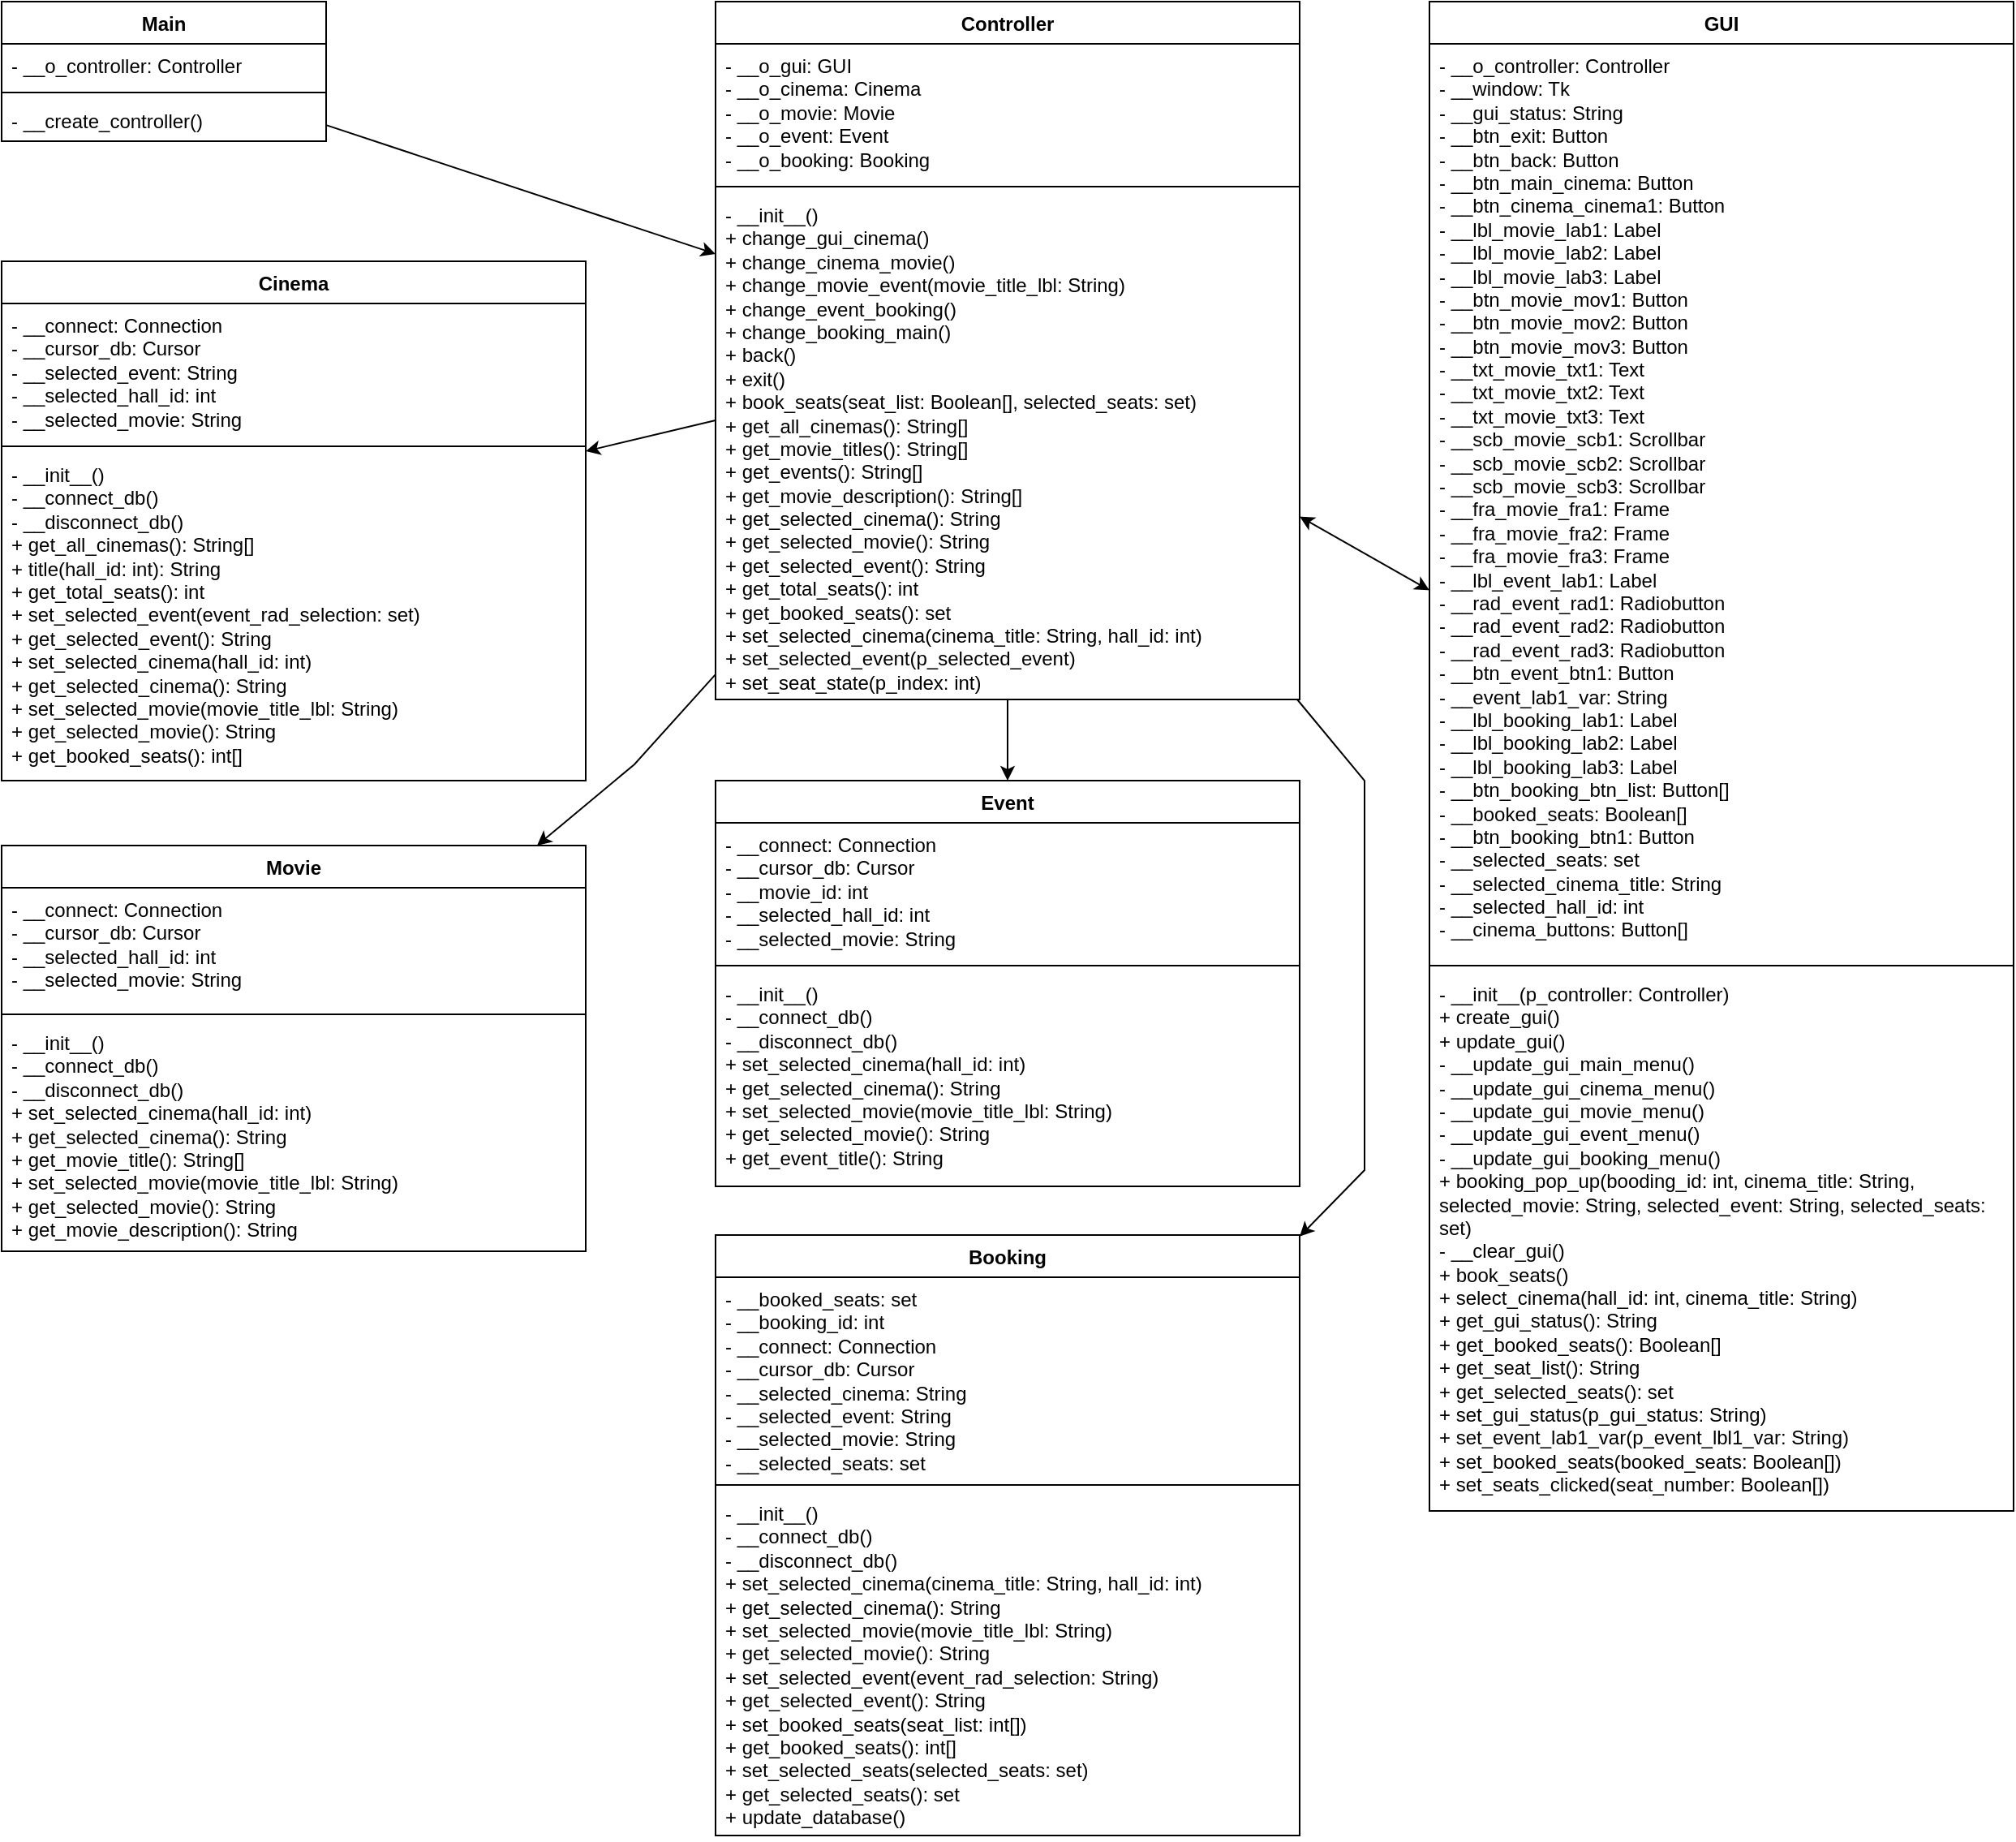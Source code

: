 <mxfile version="20.5.3" type="embed"><diagram id="C5RBs43oDa-KdzZeNtuy" name="Page-1"><mxGraphModel dx="884" dy="758" grid="1" gridSize="10" guides="1" tooltips="1" connect="1" arrows="1" fold="1" page="1" pageScale="1" pageWidth="1300" pageHeight="1200" math="0" shadow="0"><root><mxCell id="WIyWlLk6GJQsqaUBKTNV-0"/><mxCell id="WIyWlLk6GJQsqaUBKTNV-1" parent="WIyWlLk6GJQsqaUBKTNV-0"/><mxCell id="kE-SQpUTUfHKzQzaQdZS-10" value="Controller" style="swimlane;fontStyle=1;align=center;verticalAlign=top;childLayout=stackLayout;horizontal=1;startSize=26;horizontalStack=0;resizeParent=1;resizeParentMax=0;resizeLast=0;collapsible=1;marginBottom=0;whiteSpace=wrap;html=1;" parent="WIyWlLk6GJQsqaUBKTNV-1" vertex="1"><mxGeometry x="480" y="40" width="360" height="430" as="geometry"><mxRectangle x="280" y="40" width="100" height="30" as="alternateBounds"/></mxGeometry></mxCell><mxCell id="kE-SQpUTUfHKzQzaQdZS-11" value="- __o_gui: GUI&lt;br&gt;- __o_cinema: Cinema&lt;br&gt;- __o_movie: Movie&lt;br&gt;- __o_event: Event&lt;br&gt;- __o_booking: Booking" style="text;strokeColor=none;fillColor=none;align=left;verticalAlign=top;spacingLeft=4;spacingRight=4;overflow=hidden;rotatable=0;points=[[0,0.5],[1,0.5]];portConstraint=eastwest;whiteSpace=wrap;html=1;" parent="kE-SQpUTUfHKzQzaQdZS-10" vertex="1"><mxGeometry y="26" width="360" height="84" as="geometry"/></mxCell><mxCell id="kE-SQpUTUfHKzQzaQdZS-12" value="" style="line;strokeWidth=1;fillColor=none;align=left;verticalAlign=middle;spacingTop=-1;spacingLeft=3;spacingRight=3;rotatable=0;labelPosition=right;points=[];portConstraint=eastwest;strokeColor=inherit;" parent="kE-SQpUTUfHKzQzaQdZS-10" vertex="1"><mxGeometry y="110" width="360" height="8" as="geometry"/></mxCell><mxCell id="kE-SQpUTUfHKzQzaQdZS-13" value="- __init__()&lt;br&gt;+ change_gui_cinema()&lt;br&gt;+ change_cinema_movie()&lt;br&gt;+ change_movie_event(movie_title_lbl: String)&lt;br&gt;+ change_event_booking()&lt;br&gt;+ change_booking_main()&lt;br&gt;+ back()&lt;br&gt;+ exit()&lt;br&gt;+ book_seats(seat_list: Boolean[], selected_seats: set)&lt;br&gt;+ get_all_cinemas(): String[]&lt;br&gt;+ get_movie_titles(): String[]&lt;br&gt;+ get_events(): String[]&lt;br&gt;+ get_movie_description(): String[]&lt;br&gt;+ get_selected_cinema(): String&lt;br&gt;+ get_selected_movie(): String&lt;br&gt;+ get_selected_event(): String&lt;br&gt;+ get_total_seats(): int&lt;br&gt;+ get_booked_seats(): set&lt;br&gt;+ set_selected_cinema(cinema_title: String, hall_id: int)&lt;br&gt;+ set_selected_event(p_selected_event)&lt;br&gt;+ set_seat_state(p_index: int)" style="text;strokeColor=none;fillColor=none;align=left;verticalAlign=top;spacingLeft=4;spacingRight=4;overflow=hidden;rotatable=0;points=[[0,0.5],[1,0.5]];portConstraint=eastwest;whiteSpace=wrap;html=1;" parent="kE-SQpUTUfHKzQzaQdZS-10" vertex="1"><mxGeometry y="118" width="360" height="312" as="geometry"/></mxCell><mxCell id="kE-SQpUTUfHKzQzaQdZS-14" value="GUI" style="swimlane;fontStyle=1;align=center;verticalAlign=top;childLayout=stackLayout;horizontal=1;startSize=26;horizontalStack=0;resizeParent=1;resizeParentMax=0;resizeLast=0;collapsible=1;marginBottom=0;whiteSpace=wrap;html=1;" parent="WIyWlLk6GJQsqaUBKTNV-1" vertex="1"><mxGeometry x="920" y="40" width="360" height="930" as="geometry"><mxRectangle x="520" y="40" width="60" height="30" as="alternateBounds"/></mxGeometry></mxCell><mxCell id="kE-SQpUTUfHKzQzaQdZS-15" value="- __o_controller: Controller&lt;br&gt;- __window: Tk&lt;br&gt;- __gui_status: String&lt;br&gt;- __btn_exit: Button&lt;br&gt;- __btn_back: Button&lt;br&gt;- __btn_main_cinema: Button&lt;br&gt;- __btn_cinema_cinema1: Button&lt;br&gt;- __lbl_movie_lab1: Label&lt;br&gt;- __lbl_movie_lab2: Label&lt;br&gt;- __lbl_movie_lab3: Label&lt;br&gt;- __btn_movie_mov1: Button&lt;br&gt;- __btn_movie_mov2: Button&lt;br&gt;- __btn_movie_mov3: Button&lt;br&gt;- __txt_movie_txt1: Text&lt;br&gt;- __txt_movie_txt2: Text&lt;br&gt;- __txt_movie_txt3: Text&lt;br&gt;- __scb_movie_scb1: Scrollbar&lt;br&gt;- __scb_movie_scb2: Scrollbar&lt;br&gt;- __scb_movie_scb3: Scrollbar&lt;br&gt;- __fra_movie_fra1: Frame&lt;br&gt;- __fra_movie_fra2: Frame&lt;br&gt;- __fra_movie_fra3: Frame&lt;br&gt;- __lbl_event_lab1: Label&lt;br&gt;- __rad_event_rad1: Radiobutton&lt;br&gt;- __rad_event_rad2: Radiobutton&lt;br&gt;- __rad_event_rad3: Radiobutton&lt;br&gt;- __btn_event_btn1: Button&lt;br&gt;- __event_lab1_var: String&lt;br&gt;- __lbl_booking_lab1: Label&lt;br&gt;- __lbl_booking_lab2: Label&lt;br&gt;- __lbl_booking_lab3: Label&lt;br&gt;- __btn_booking_btn_list: Button[]&lt;br&gt;- __booked_seats: Boolean[]&lt;br&gt;- __btn_booking_btn1: Button&lt;br&gt;- __selected_seats: set&lt;br&gt;- __selected_cinema_title: String&lt;br&gt;- __selected_hall_id: int&lt;br&gt;- __cinema_buttons: Button[]" style="text;strokeColor=none;fillColor=none;align=left;verticalAlign=top;spacingLeft=4;spacingRight=4;overflow=hidden;rotatable=0;points=[[0,0.5],[1,0.5]];portConstraint=eastwest;whiteSpace=wrap;html=1;" parent="kE-SQpUTUfHKzQzaQdZS-14" vertex="1"><mxGeometry y="26" width="360" height="564" as="geometry"/></mxCell><mxCell id="kE-SQpUTUfHKzQzaQdZS-16" value="" style="line;strokeWidth=1;fillColor=none;align=left;verticalAlign=middle;spacingTop=-1;spacingLeft=3;spacingRight=3;rotatable=0;labelPosition=right;points=[];portConstraint=eastwest;strokeColor=inherit;" parent="kE-SQpUTUfHKzQzaQdZS-14" vertex="1"><mxGeometry y="590" width="360" height="8" as="geometry"/></mxCell><mxCell id="kE-SQpUTUfHKzQzaQdZS-17" value="- __init__(p_controller: Controller)&lt;br&gt;+ create_gui()&lt;br&gt;+ update_gui()&lt;br&gt;- __update_gui_main_menu()&lt;br&gt;- __update_gui_cinema_menu()&lt;br&gt;- __update_gui_movie_menu()&lt;br&gt;- __update_gui_event_menu()&lt;br&gt;- __update_gui_booking_menu()&lt;br&gt;+ booking_pop_up(booding_id: int, cinema_title: String, selected_movie: String, selected_event: String, selected_seats: set)&lt;br&gt;- __clear_gui()&lt;br&gt;+ book_seats()&lt;br&gt;+ select_cinema(hall_id: int, cinema_title: String)&lt;br&gt;+ get_gui_status(): String&lt;br&gt;+ get_booked_seats(): Boolean[]&lt;br&gt;+ get_seat_list(): String&lt;br&gt;+ get_selected_seats(): set&lt;br&gt;+ set_gui_status(p_gui_status: String)&lt;br&gt;+ set_event_lab1_var(p_event_lbl1_var: String)&lt;br&gt;+ set_booked_seats(booked_seats: Boolean[])&lt;br&gt;+ set_seats_clicked(seat_number: Boolean[])" style="text;strokeColor=none;fillColor=none;align=left;verticalAlign=top;spacingLeft=4;spacingRight=4;overflow=hidden;rotatable=0;points=[[0,0.5],[1,0.5]];portConstraint=eastwest;whiteSpace=wrap;html=1;" parent="kE-SQpUTUfHKzQzaQdZS-14" vertex="1"><mxGeometry y="598" width="360" height="332" as="geometry"/></mxCell><mxCell id="8NvbRjS3b2bipV3s16NQ-27" value="Cinema" style="swimlane;fontStyle=1;align=center;verticalAlign=top;childLayout=stackLayout;horizontal=1;startSize=26;horizontalStack=0;resizeParent=1;resizeParentMax=0;resizeLast=0;collapsible=1;marginBottom=0;whiteSpace=wrap;html=1;" parent="WIyWlLk6GJQsqaUBKTNV-1" vertex="1"><mxGeometry x="40" y="200" width="360" height="320" as="geometry"><mxRectangle x="280" y="40" width="100" height="30" as="alternateBounds"/></mxGeometry></mxCell><mxCell id="8NvbRjS3b2bipV3s16NQ-28" value="- __connect: Connection&lt;br&gt;- __cursor_db: Cursor&lt;br&gt;- __selected_event: String&lt;br&gt;- __selected_hall_id: int&lt;br&gt;- __selected_movie: String" style="text;strokeColor=none;fillColor=none;align=left;verticalAlign=top;spacingLeft=4;spacingRight=4;overflow=hidden;rotatable=0;points=[[0,0.5],[1,0.5]];portConstraint=eastwest;whiteSpace=wrap;html=1;" parent="8NvbRjS3b2bipV3s16NQ-27" vertex="1"><mxGeometry y="26" width="360" height="84" as="geometry"/></mxCell><mxCell id="8NvbRjS3b2bipV3s16NQ-29" value="" style="line;strokeWidth=1;fillColor=none;align=left;verticalAlign=middle;spacingTop=-1;spacingLeft=3;spacingRight=3;rotatable=0;labelPosition=right;points=[];portConstraint=eastwest;strokeColor=inherit;" parent="8NvbRjS3b2bipV3s16NQ-27" vertex="1"><mxGeometry y="110" width="360" height="8" as="geometry"/></mxCell><mxCell id="8NvbRjS3b2bipV3s16NQ-30" value="- __init__()&lt;br&gt;- __connect_db()&lt;br&gt;- __disconnect_db()&lt;br&gt;+ get_all_cinemas(): String[]&lt;br&gt;+ title(hall_id: int): String&lt;br&gt;+ get_total_seats(): int&lt;br&gt;+ set_selected_event(event_rad_selection: set)&lt;br&gt;+ get_selected_event(): String&lt;br&gt;+ set_selected_cinema(hall_id: int)&lt;br&gt;+ get_selected_cinema(): String&lt;br&gt;+ set_selected_movie(movie_title_lbl: String)&lt;br&gt;+ get_selected_movie(): String&lt;br&gt;+ get_booked_seats(): int[]" style="text;strokeColor=none;fillColor=none;align=left;verticalAlign=top;spacingLeft=4;spacingRight=4;overflow=hidden;rotatable=0;points=[[0,0.5],[1,0.5]];portConstraint=eastwest;whiteSpace=wrap;html=1;" parent="8NvbRjS3b2bipV3s16NQ-27" vertex="1"><mxGeometry y="118" width="360" height="202" as="geometry"/></mxCell><mxCell id="8NvbRjS3b2bipV3s16NQ-31" value="Movie" style="swimlane;fontStyle=1;align=center;verticalAlign=top;childLayout=stackLayout;horizontal=1;startSize=26;horizontalStack=0;resizeParent=1;resizeParentMax=0;resizeLast=0;collapsible=1;marginBottom=0;whiteSpace=wrap;html=1;" parent="WIyWlLk6GJQsqaUBKTNV-1" vertex="1"><mxGeometry x="40" y="560" width="360" height="250" as="geometry"><mxRectangle x="280" y="40" width="100" height="30" as="alternateBounds"/></mxGeometry></mxCell><mxCell id="8NvbRjS3b2bipV3s16NQ-32" value="- __connect: Connection&lt;br&gt;- __cursor_db: Cursor&lt;br&gt;- __selected_hall_id: int&lt;br&gt;- __selected_movie: String" style="text;strokeColor=none;fillColor=none;align=left;verticalAlign=top;spacingLeft=4;spacingRight=4;overflow=hidden;rotatable=0;points=[[0,0.5],[1,0.5]];portConstraint=eastwest;whiteSpace=wrap;html=1;" parent="8NvbRjS3b2bipV3s16NQ-31" vertex="1"><mxGeometry y="26" width="360" height="74" as="geometry"/></mxCell><mxCell id="8NvbRjS3b2bipV3s16NQ-33" value="" style="line;strokeWidth=1;fillColor=none;align=left;verticalAlign=middle;spacingTop=-1;spacingLeft=3;spacingRight=3;rotatable=0;labelPosition=right;points=[];portConstraint=eastwest;strokeColor=inherit;" parent="8NvbRjS3b2bipV3s16NQ-31" vertex="1"><mxGeometry y="100" width="360" height="8" as="geometry"/></mxCell><mxCell id="8NvbRjS3b2bipV3s16NQ-34" value="- __init__()&lt;br&gt;- __connect_db()&lt;br&gt;- __disconnect_db()&lt;br&gt;+ set_selected_cinema(hall_id: int)&lt;br&gt;+ get_selected_cinema(): String&lt;br&gt;+ get_movie_title(): String[]&lt;br&gt;+ set_selected_movie(movie_title_lbl: String)&lt;br&gt;+ get_selected_movie(): String&lt;br&gt;+ get_movie_description(): String" style="text;strokeColor=none;fillColor=none;align=left;verticalAlign=top;spacingLeft=4;spacingRight=4;overflow=hidden;rotatable=0;points=[[0,0.5],[1,0.5]];portConstraint=eastwest;whiteSpace=wrap;html=1;" parent="8NvbRjS3b2bipV3s16NQ-31" vertex="1"><mxGeometry y="108" width="360" height="142" as="geometry"/></mxCell><mxCell id="8NvbRjS3b2bipV3s16NQ-35" value="Event" style="swimlane;fontStyle=1;align=center;verticalAlign=top;childLayout=stackLayout;horizontal=1;startSize=26;horizontalStack=0;resizeParent=1;resizeParentMax=0;resizeLast=0;collapsible=1;marginBottom=0;whiteSpace=wrap;html=1;" parent="WIyWlLk6GJQsqaUBKTNV-1" vertex="1"><mxGeometry x="480" y="520" width="360" height="250" as="geometry"><mxRectangle x="480" y="520" width="100" height="30" as="alternateBounds"/></mxGeometry></mxCell><mxCell id="8NvbRjS3b2bipV3s16NQ-36" value="- __connect: Connection&lt;br&gt;- __cursor_db: Cursor&lt;br&gt;- __movie_id: int&lt;br&gt;- __selected_hall_id: int&lt;br&gt;- __selected_movie: String" style="text;strokeColor=none;fillColor=none;align=left;verticalAlign=top;spacingLeft=4;spacingRight=4;overflow=hidden;rotatable=0;points=[[0,0.5],[1,0.5]];portConstraint=eastwest;whiteSpace=wrap;html=1;" parent="8NvbRjS3b2bipV3s16NQ-35" vertex="1"><mxGeometry y="26" width="360" height="84" as="geometry"/></mxCell><mxCell id="8NvbRjS3b2bipV3s16NQ-37" value="" style="line;strokeWidth=1;fillColor=none;align=left;verticalAlign=middle;spacingTop=-1;spacingLeft=3;spacingRight=3;rotatable=0;labelPosition=right;points=[];portConstraint=eastwest;strokeColor=inherit;" parent="8NvbRjS3b2bipV3s16NQ-35" vertex="1"><mxGeometry y="110" width="360" height="8" as="geometry"/></mxCell><mxCell id="8NvbRjS3b2bipV3s16NQ-38" value="- __init__()&lt;br&gt;- __connect_db()&lt;br&gt;- __disconnect_db()&lt;br&gt;+ set_selected_cinema(hall_id: int)&lt;br&gt;+ get_selected_cinema(): String&lt;br&gt;+ set_selected_movie(movie_title_lbl: String)&lt;br&gt;+ get_selected_movie(): String&lt;br&gt;+ get_event_title(): String" style="text;strokeColor=none;fillColor=none;align=left;verticalAlign=top;spacingLeft=4;spacingRight=4;overflow=hidden;rotatable=0;points=[[0,0.5],[1,0.5]];portConstraint=eastwest;whiteSpace=wrap;html=1;" parent="8NvbRjS3b2bipV3s16NQ-35" vertex="1"><mxGeometry y="118" width="360" height="132" as="geometry"/></mxCell><mxCell id="8NvbRjS3b2bipV3s16NQ-39" value="Booking" style="swimlane;fontStyle=1;align=center;verticalAlign=top;childLayout=stackLayout;horizontal=1;startSize=26;horizontalStack=0;resizeParent=1;resizeParentMax=0;resizeLast=0;collapsible=1;marginBottom=0;whiteSpace=wrap;html=1;rotation=0;" parent="WIyWlLk6GJQsqaUBKTNV-1" vertex="1"><mxGeometry x="480" y="800" width="360" height="370" as="geometry"><mxRectangle x="280" y="40" width="100" height="30" as="alternateBounds"/></mxGeometry></mxCell><mxCell id="8NvbRjS3b2bipV3s16NQ-40" value="- __booked_seats: set&lt;br&gt;- __booking_id: int&lt;br&gt;- __connect: Connection&lt;br&gt;- __cursor_db: Cursor&lt;br&gt;- __selected_cinema: String&lt;br&gt;- __selected_event: String&lt;br&gt;- __selected_movie: String&lt;br&gt;- __selected_seats: set" style="text;strokeColor=none;fillColor=none;align=left;verticalAlign=top;spacingLeft=4;spacingRight=4;overflow=hidden;rotatable=0;points=[[0,0.5],[1,0.5]];portConstraint=eastwest;whiteSpace=wrap;html=1;rotation=0;" parent="8NvbRjS3b2bipV3s16NQ-39" vertex="1"><mxGeometry y="26" width="360" height="124" as="geometry"/></mxCell><mxCell id="8NvbRjS3b2bipV3s16NQ-41" value="" style="line;strokeWidth=1;fillColor=none;align=left;verticalAlign=middle;spacingTop=-1;spacingLeft=3;spacingRight=3;rotatable=0;labelPosition=right;points=[];portConstraint=eastwest;strokeColor=inherit;rotation=0;" parent="8NvbRjS3b2bipV3s16NQ-39" vertex="1"><mxGeometry y="150" width="360" height="8" as="geometry"/></mxCell><mxCell id="8NvbRjS3b2bipV3s16NQ-42" value="- __init__()&lt;br&gt;- __connect_db()&lt;br&gt;- __disconnect_db()&lt;br&gt;+ set_selected_cinema(cinema_title: String, hall_id: int)&lt;br&gt;+ get_selected_cinema(): String&lt;br&gt;+ set_selected_movie(movie_title_lbl: String)&lt;br&gt;+ get_selected_movie(): String&lt;br&gt;+ set_selected_event(event_rad_selection: String)&lt;br&gt;+ get_selected_event(): String&lt;br&gt;+ set_booked_seats(seat_list: int[])&lt;br&gt;+ get_booked_seats(): int[]&lt;br&gt;+ set_selected_seats(selected_seats: set)&lt;br&gt;+ get_selected_seats(): set&lt;br&gt;+ update_database()" style="text;strokeColor=none;fillColor=none;align=left;verticalAlign=top;spacingLeft=4;spacingRight=4;overflow=hidden;rotatable=0;points=[[0,0.5],[1,0.5]];portConstraint=eastwest;whiteSpace=wrap;html=1;rotation=0;" parent="8NvbRjS3b2bipV3s16NQ-39" vertex="1"><mxGeometry y="158" width="360" height="212" as="geometry"/></mxCell><mxCell id="GHw8YcKN7eplV-2yb1Pl-1" value="" style="endArrow=classic;startArrow=classic;html=1;rounded=0;" parent="WIyWlLk6GJQsqaUBKTNV-1" source="kE-SQpUTUfHKzQzaQdZS-10" target="kE-SQpUTUfHKzQzaQdZS-14" edge="1"><mxGeometry width="50" height="50" relative="1" as="geometry"><mxPoint x="700" y="380" as="sourcePoint"/><mxPoint x="750" y="330" as="targetPoint"/></mxGeometry></mxCell><mxCell id="GHw8YcKN7eplV-2yb1Pl-2" value="" style="endArrow=classic;html=1;rounded=0;" parent="WIyWlLk6GJQsqaUBKTNV-1" source="GHw8YcKN7eplV-2yb1Pl-3" target="kE-SQpUTUfHKzQzaQdZS-10" edge="1"><mxGeometry width="50" height="50" relative="1" as="geometry"><mxPoint x="240" y="105.962" as="sourcePoint"/><mxPoint x="570" y="170" as="targetPoint"/></mxGeometry></mxCell><mxCell id="GHw8YcKN7eplV-2yb1Pl-3" value="Main" style="swimlane;fontStyle=1;align=center;verticalAlign=top;childLayout=stackLayout;horizontal=1;startSize=26;horizontalStack=0;resizeParent=1;resizeParentMax=0;resizeLast=0;collapsible=1;marginBottom=0;whiteSpace=wrap;html=1;" parent="WIyWlLk6GJQsqaUBKTNV-1" vertex="1"><mxGeometry x="40" y="40" width="200" height="86" as="geometry"/></mxCell><mxCell id="GHw8YcKN7eplV-2yb1Pl-4" value="- __o_controller: Controller" style="text;strokeColor=none;fillColor=none;align=left;verticalAlign=top;spacingLeft=4;spacingRight=4;overflow=hidden;rotatable=0;points=[[0,0.5],[1,0.5]];portConstraint=eastwest;whiteSpace=wrap;html=1;" parent="GHw8YcKN7eplV-2yb1Pl-3" vertex="1"><mxGeometry y="26" width="200" height="26" as="geometry"/></mxCell><mxCell id="GHw8YcKN7eplV-2yb1Pl-5" value="" style="line;strokeWidth=1;fillColor=none;align=left;verticalAlign=middle;spacingTop=-1;spacingLeft=3;spacingRight=3;rotatable=0;labelPosition=right;points=[];portConstraint=eastwest;strokeColor=inherit;" parent="GHw8YcKN7eplV-2yb1Pl-3" vertex="1"><mxGeometry y="52" width="200" height="8" as="geometry"/></mxCell><mxCell id="GHw8YcKN7eplV-2yb1Pl-6" value="- __create_controller()" style="text;strokeColor=none;fillColor=none;align=left;verticalAlign=top;spacingLeft=4;spacingRight=4;overflow=hidden;rotatable=0;points=[[0,0.5],[1,0.5]];portConstraint=eastwest;whiteSpace=wrap;html=1;" parent="GHw8YcKN7eplV-2yb1Pl-3" vertex="1"><mxGeometry y="60" width="200" height="26" as="geometry"/></mxCell><mxCell id="8dNp3ASR1_5wZ5_gyRGB-0" value="" style="endArrow=classic;html=1;rounded=0;" parent="WIyWlLk6GJQsqaUBKTNV-1" source="kE-SQpUTUfHKzQzaQdZS-10" target="8NvbRjS3b2bipV3s16NQ-27" edge="1"><mxGeometry width="50" height="50" relative="1" as="geometry"><mxPoint x="250" y="126" as="sourcePoint"/><mxPoint x="420" y="250" as="targetPoint"/></mxGeometry></mxCell><mxCell id="8dNp3ASR1_5wZ5_gyRGB-1" value="" style="endArrow=classic;html=1;rounded=0;" parent="WIyWlLk6GJQsqaUBKTNV-1" source="kE-SQpUTUfHKzQzaQdZS-10" target="8NvbRjS3b2bipV3s16NQ-31" edge="1"><mxGeometry width="50" height="50" relative="1" as="geometry"><mxPoint x="490" y="308" as="sourcePoint"/><mxPoint x="410" y="327" as="targetPoint"/><Array as="points"><mxPoint x="430" y="510"/></Array></mxGeometry></mxCell><mxCell id="8dNp3ASR1_5wZ5_gyRGB-2" value="" style="endArrow=classic;html=1;rounded=0;" parent="WIyWlLk6GJQsqaUBKTNV-1" source="kE-SQpUTUfHKzQzaQdZS-10" target="8NvbRjS3b2bipV3s16NQ-39" edge="1"><mxGeometry width="50" height="50" relative="1" as="geometry"><mxPoint x="430" y="260" as="sourcePoint"/><mxPoint x="410" y="559" as="targetPoint"/><Array as="points"><mxPoint x="880" y="520"/><mxPoint x="880" y="760"/></Array></mxGeometry></mxCell><mxCell id="8dNp3ASR1_5wZ5_gyRGB-4" value="" style="endArrow=classic;html=1;rounded=0;" parent="WIyWlLk6GJQsqaUBKTNV-1" source="kE-SQpUTUfHKzQzaQdZS-10" target="8NvbRjS3b2bipV3s16NQ-35" edge="1"><mxGeometry width="50" height="50" relative="1" as="geometry"><mxPoint x="490" y="308" as="sourcePoint"/><mxPoint x="410" y="327" as="targetPoint"/></mxGeometry></mxCell></root></mxGraphModel></diagram></mxfile>